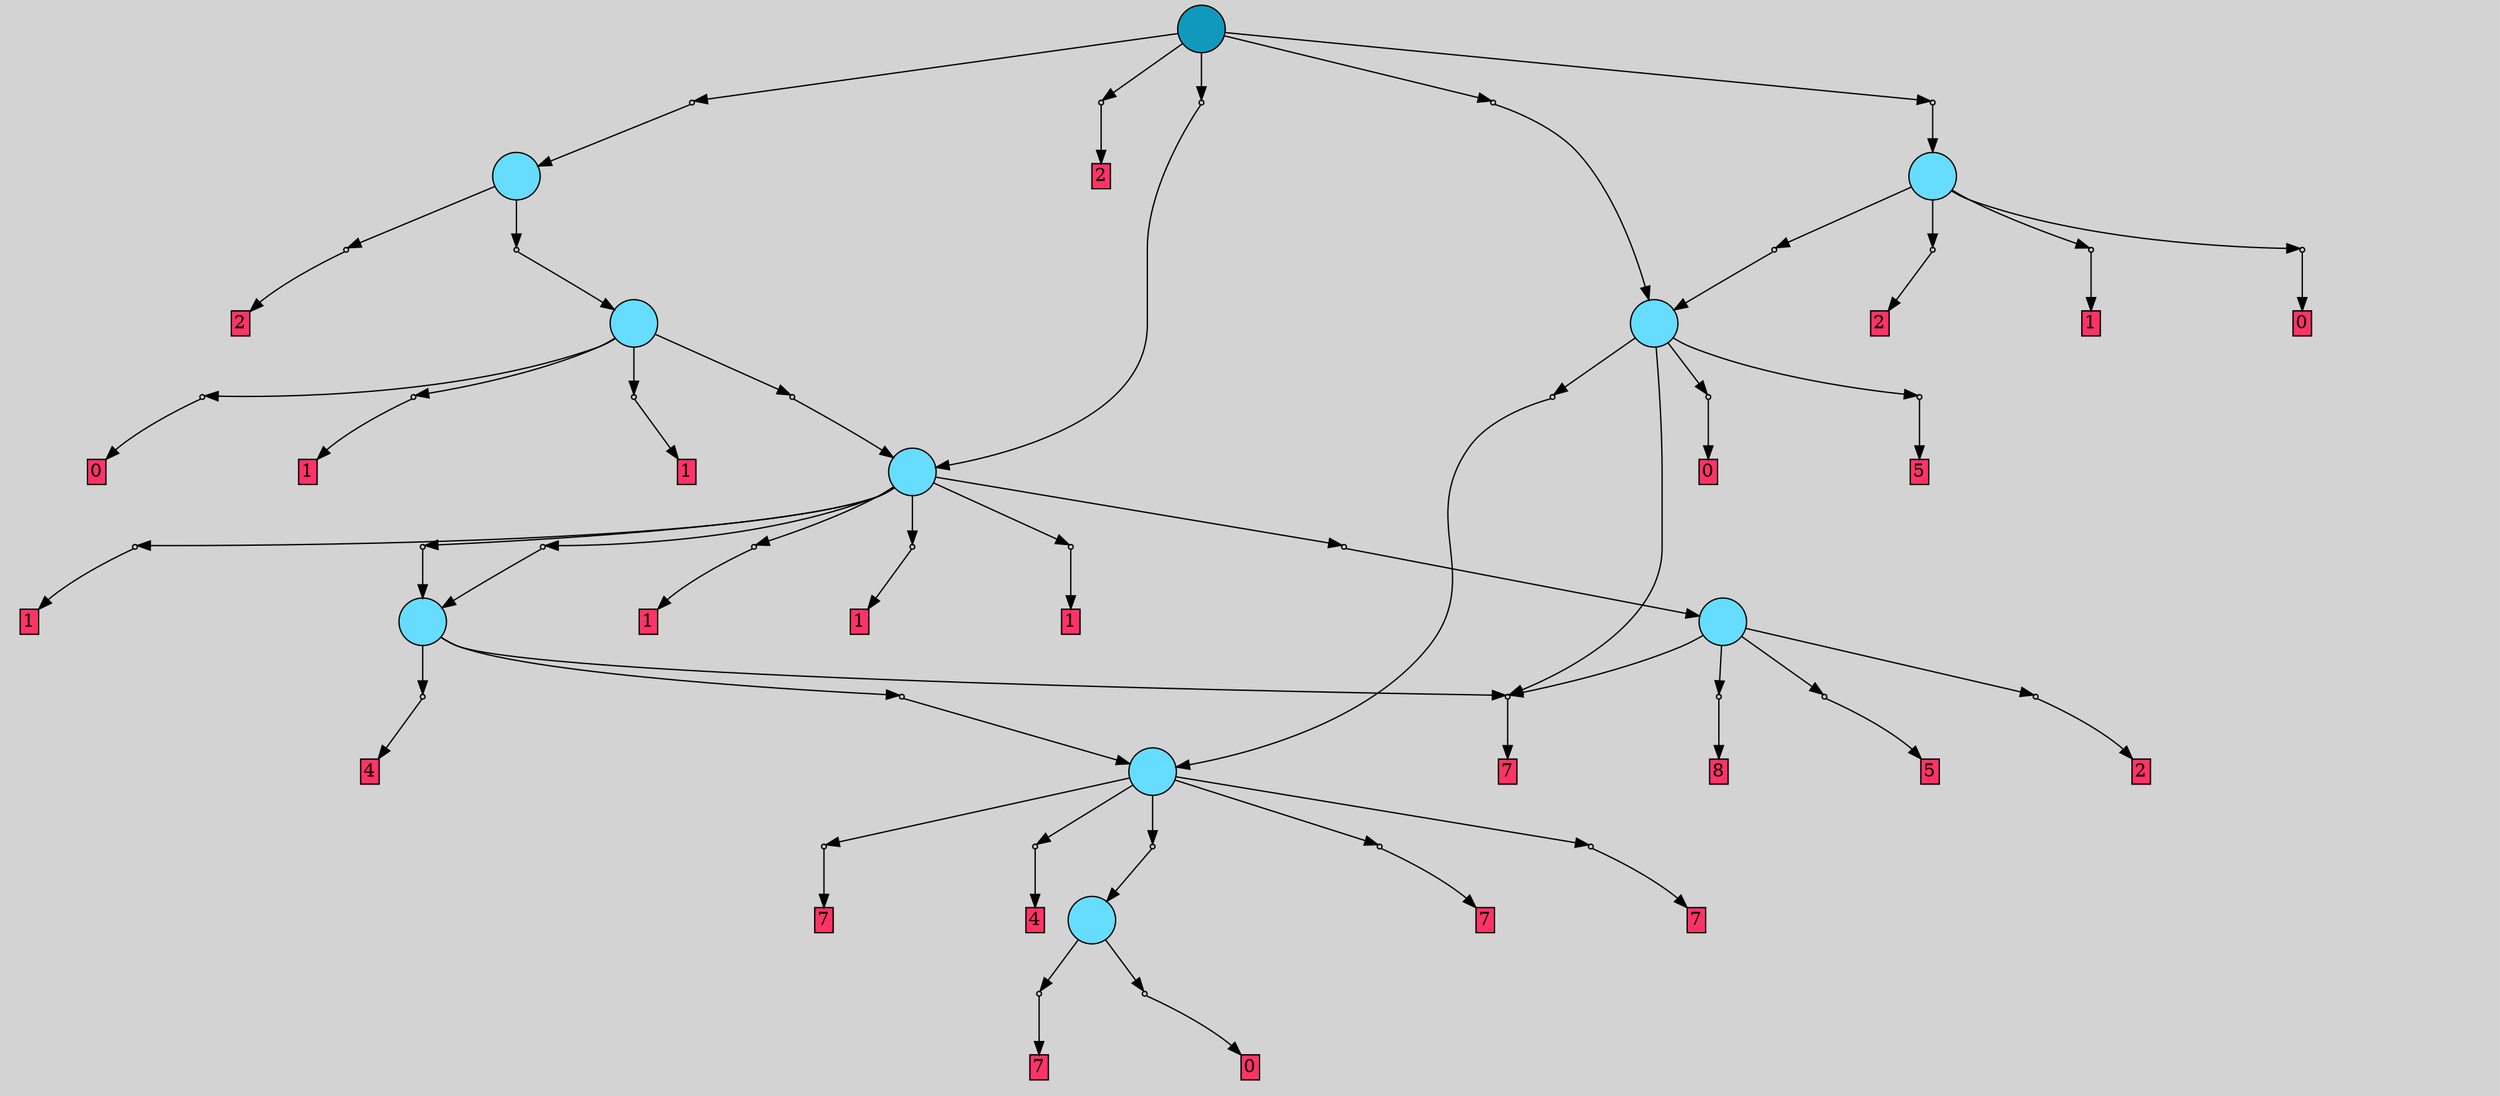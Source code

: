 // File exported with GEGELATI v1.3.1
// On the 2024-04-12 16:00:54
// With the File::TPGGraphDotExporter
digraph{
	graph[pad = "0.212, 0.055" bgcolor = lightgray]
	node[shape=circle style = filled label = ""]
		T0 [fillcolor="#66ddff"]
		T1 [fillcolor="#66ddff"]
		T2 [fillcolor="#66ddff"]
		T3 [fillcolor="#66ddff"]
		T4 [fillcolor="#66ddff"]
		T5 [fillcolor="#66ddff"]
		T6 [fillcolor="#66ddff"]
		T7 [fillcolor="#66ddff"]
		T8 [fillcolor="#66ddff"]
		T9 [fillcolor="#1199bb"]
		P0 [fillcolor="#cccccc" shape=point] //
		I0 [shape=box style=invis label="1|0&1|1#2|0&#92;n"]
		P0 -> I0[style=invis]
		A0 [fillcolor="#ff3366" shape=box margin=0.03 width=0 height=0 label="7"]
		T0 -> P0 -> A0
		P1 [fillcolor="#cccccc" shape=point] //
		I1 [shape=box style=invis label="7|0&2|2#1|4&#92;n"]
		P1 -> I1[style=invis]
		A1 [fillcolor="#ff3366" shape=box margin=0.03 width=0 height=0 label="0"]
		T0 -> P1 -> A1
		P2 [fillcolor="#cccccc" shape=point] //
		I2 [shape=box style=invis label="5|0&2|3#4|7&#92;n"]
		P2 -> I2[style=invis]
		A2 [fillcolor="#ff3366" shape=box margin=0.03 width=0 height=0 label="7"]
		T1 -> P2 -> A2
		P3 [fillcolor="#cccccc" shape=point] //
		I3 [shape=box style=invis label="0|0&1|3#3|4&#92;n"]
		P3 -> I3[style=invis]
		A3 [fillcolor="#ff3366" shape=box margin=0.03 width=0 height=0 label="4"]
		T1 -> P3 -> A3
		P4 [fillcolor="#cccccc" shape=point] //
		I4 [shape=box style=invis label="0|0&0|3#3|4&#92;n"]
		P4 -> I4[style=invis]
		T1 -> P4 -> T0
		P5 [fillcolor="#cccccc" shape=point] //
		I5 [shape=box style=invis label="2|0&1|2#3|4&#92;n"]
		P5 -> I5[style=invis]
		A4 [fillcolor="#ff3366" shape=box margin=0.03 width=0 height=0 label="7"]
		T1 -> P5 -> A4
		P6 [fillcolor="#cccccc" shape=point] //
		I6 [shape=box style=invis label="1|0&1|1#2|0&#92;n"]
		P6 -> I6[style=invis]
		A5 [fillcolor="#ff3366" shape=box margin=0.03 width=0 height=0 label="7"]
		T1 -> P6 -> A5
		P7 [fillcolor="#cccccc" shape=point] //
		I7 [shape=box style=invis label="4|0&2|0#0|0&#92;n"]
		P7 -> I7[style=invis]
		T2 -> P7 -> T1
		P8 [fillcolor="#cccccc" shape=point] //
		I8 [shape=box style=invis label="2|0&1|2#3|4&#92;n"]
		P8 -> I8[style=invis]
		A6 [fillcolor="#ff3366" shape=box margin=0.03 width=0 height=0 label="7"]
		T2 -> P8 -> A6
		P9 [fillcolor="#cccccc" shape=point] //
		I9 [shape=box style=invis label="0|0&1|3#3|7&#92;n"]
		P9 -> I9[style=invis]
		A7 [fillcolor="#ff3366" shape=box margin=0.03 width=0 height=0 label="4"]
		T2 -> P9 -> A7
		P10 [fillcolor="#cccccc" shape=point] //
		I10 [shape=box style=invis label="4|0&2|0#0|0&#92;n"]
		P10 -> I10[style=invis]
		T3 -> P10 -> T1
		P11 [fillcolor="#cccccc" shape=point] //
		I11 [shape=box style=invis label="6|5&4|2#1|1&#92;n0|0&0|5#3|7&#92;n"]
		P11 -> I11[style=invis]
		A8 [fillcolor="#ff3366" shape=box margin=0.03 width=0 height=0 label="0"]
		T3 -> P11 -> A8
		T3 -> P8
		P12 [fillcolor="#cccccc" shape=point] //
		I12 [shape=box style=invis label="3|0&3|5#0|2&#92;n"]
		P12 -> I12[style=invis]
		A9 [fillcolor="#ff3366" shape=box margin=0.03 width=0 height=0 label="5"]
		T3 -> P12 -> A9
		P13 [fillcolor="#cccccc" shape=point] //
		I13 [shape=box style=invis label="2|0&1|5#3|2&#92;n"]
		P13 -> I13[style=invis]
		A10 [fillcolor="#ff3366" shape=box margin=0.03 width=0 height=0 label="2"]
		T4 -> P13 -> A10
		P14 [fillcolor="#cccccc" shape=point] //
		I14 [shape=box style=invis label="1|0&4|5#3|3&#92;n"]
		P14 -> I14[style=invis]
		A11 [fillcolor="#ff3366" shape=box margin=0.03 width=0 height=0 label="8"]
		T4 -> P14 -> A11
		T4 -> P8
		P15 [fillcolor="#cccccc" shape=point] //
		I15 [shape=box style=invis label="1|7&4|6#4|0&#92;n1|0&0|7#3|2&#92;n"]
		P15 -> I15[style=invis]
		A12 [fillcolor="#ff3366" shape=box margin=0.03 width=0 height=0 label="5"]
		T4 -> P15 -> A12
		P16 [fillcolor="#cccccc" shape=point] //
		I16 [shape=box style=invis label="8|0&3|4#2|1&#92;n"]
		P16 -> I16[style=invis]
		A13 [fillcolor="#ff3366" shape=box margin=0.03 width=0 height=0 label="1"]
		T5 -> P16 -> A13
		P17 [fillcolor="#cccccc" shape=point] //
		I17 [shape=box style=invis label="3|0&3|5#0|2&#92;n"]
		P17 -> I17[style=invis]
		T5 -> P17 -> T4
		P18 [fillcolor="#cccccc" shape=point] //
		I18 [shape=box style=invis label="1|0&3|2#3|3&#92;n"]
		P18 -> I18[style=invis]
		A14 [fillcolor="#ff3366" shape=box margin=0.03 width=0 height=0 label="1"]
		T5 -> P18 -> A14
		P19 [fillcolor="#cccccc" shape=point] //
		I19 [shape=box style=invis label="1|7&4|6#4|0&#92;n1|0&0|7#3|2&#92;n"]
		P19 -> I19[style=invis]
		T5 -> P19 -> T2
		P20 [fillcolor="#cccccc" shape=point] //
		I20 [shape=box style=invis label="2|0&3|5#1|0&#92;n"]
		P20 -> I20[style=invis]
		A15 [fillcolor="#ff3366" shape=box margin=0.03 width=0 height=0 label="1"]
		T5 -> P20 -> A15
		P21 [fillcolor="#cccccc" shape=point] //
		I21 [shape=box style=invis label="7|3&4|1#2|0&#92;n2|0&0|3#0|3&#92;n"]
		P21 -> I21[style=invis]
		T5 -> P21 -> T2
		P22 [fillcolor="#cccccc" shape=point] //
		I22 [shape=box style=invis label="4|2&3|5#1|6&#92;n8|0&0|2#1|5&#92;n"]
		P22 -> I22[style=invis]
		A16 [fillcolor="#ff3366" shape=box margin=0.03 width=0 height=0 label="1"]
		T5 -> P22 -> A16
		P23 [fillcolor="#cccccc" shape=point] //
		I23 [shape=box style=invis label="8|0&3|3#2|4&#92;n"]
		P23 -> I23[style=invis]
		T6 -> P23 -> T3
		P24 [fillcolor="#cccccc" shape=point] //
		I24 [shape=box style=invis label="2|0&3|2#4|7&#92;n"]
		P24 -> I24[style=invis]
		A17 [fillcolor="#ff3366" shape=box margin=0.03 width=0 height=0 label="2"]
		T6 -> P24 -> A17
		P25 [fillcolor="#cccccc" shape=point] //
		I25 [shape=box style=invis label="4|0&1|1#2|7&#92;n"]
		P25 -> I25[style=invis]
		A18 [fillcolor="#ff3366" shape=box margin=0.03 width=0 height=0 label="1"]
		T6 -> P25 -> A18
		P26 [fillcolor="#cccccc" shape=point] //
		I26 [shape=box style=invis label="0|0&0|5#3|7&#92;n"]
		P26 -> I26[style=invis]
		A19 [fillcolor="#ff3366" shape=box margin=0.03 width=0 height=0 label="0"]
		T6 -> P26 -> A19
		P27 [fillcolor="#cccccc" shape=point] //
		I27 [shape=box style=invis label="4|0&1|1#2|7&#92;n"]
		P27 -> I27[style=invis]
		A20 [fillcolor="#ff3366" shape=box margin=0.03 width=0 height=0 label="1"]
		T7 -> P27 -> A20
		P28 [fillcolor="#cccccc" shape=point] //
		I28 [shape=box style=invis label="0|0&0|5#3|7&#92;n"]
		P28 -> I28[style=invis]
		A21 [fillcolor="#ff3366" shape=box margin=0.03 width=0 height=0 label="0"]
		T7 -> P28 -> A21
		P29 [fillcolor="#cccccc" shape=point] //
		I29 [shape=box style=invis label="1|4&1|1#4|0&#92;n2|0&3|0#0|4&#92;n"]
		P29 -> I29[style=invis]
		T7 -> P29 -> T5
		P30 [fillcolor="#cccccc" shape=point] //
		I30 [shape=box style=invis label="0|0&2|6#1|7&#92;n"]
		P30 -> I30[style=invis]
		A22 [fillcolor="#ff3366" shape=box margin=0.03 width=0 height=0 label="1"]
		T7 -> P30 -> A22
		P31 [fillcolor="#cccccc" shape=point] //
		I31 [shape=box style=invis label="3|0&4|0#3|2&#92;n"]
		P31 -> I31[style=invis]
		A23 [fillcolor="#ff3366" shape=box margin=0.03 width=0 height=0 label="2"]
		T8 -> P31 -> A23
		P32 [fillcolor="#cccccc" shape=point] //
		I32 [shape=box style=invis label="0|0&2|5#3|7&#92;n"]
		P32 -> I32[style=invis]
		T8 -> P32 -> T7
		P33 [fillcolor="#cccccc" shape=point] //
		I33 [shape=box style=invis label="0|0&2|5#3|7&#92;n"]
		P33 -> I33[style=invis]
		T9 -> P33 -> T8
		P34 [fillcolor="#cccccc" shape=point] //
		I34 [shape=box style=invis label="2|0&3|2#4|5&#92;n"]
		P34 -> I34[style=invis]
		A24 [fillcolor="#ff3366" shape=box margin=0.03 width=0 height=0 label="2"]
		T9 -> P34 -> A24
		P35 [fillcolor="#cccccc" shape=point] //
		I35 [shape=box style=invis label="8|0&3|3#2|4&#92;n"]
		P35 -> I35[style=invis]
		T9 -> P35 -> T3
		P36 [fillcolor="#cccccc" shape=point] //
		I36 [shape=box style=invis label="3|0&1|0#0|4&#92;n"]
		P36 -> I36[style=invis]
		T9 -> P36 -> T5
		P37 [fillcolor="#cccccc" shape=point] //
		I37 [shape=box style=invis label="8|0&2|7#3|2&#92;n"]
		P37 -> I37[style=invis]
		T9 -> P37 -> T6
		{ rank= same T9 }
}
